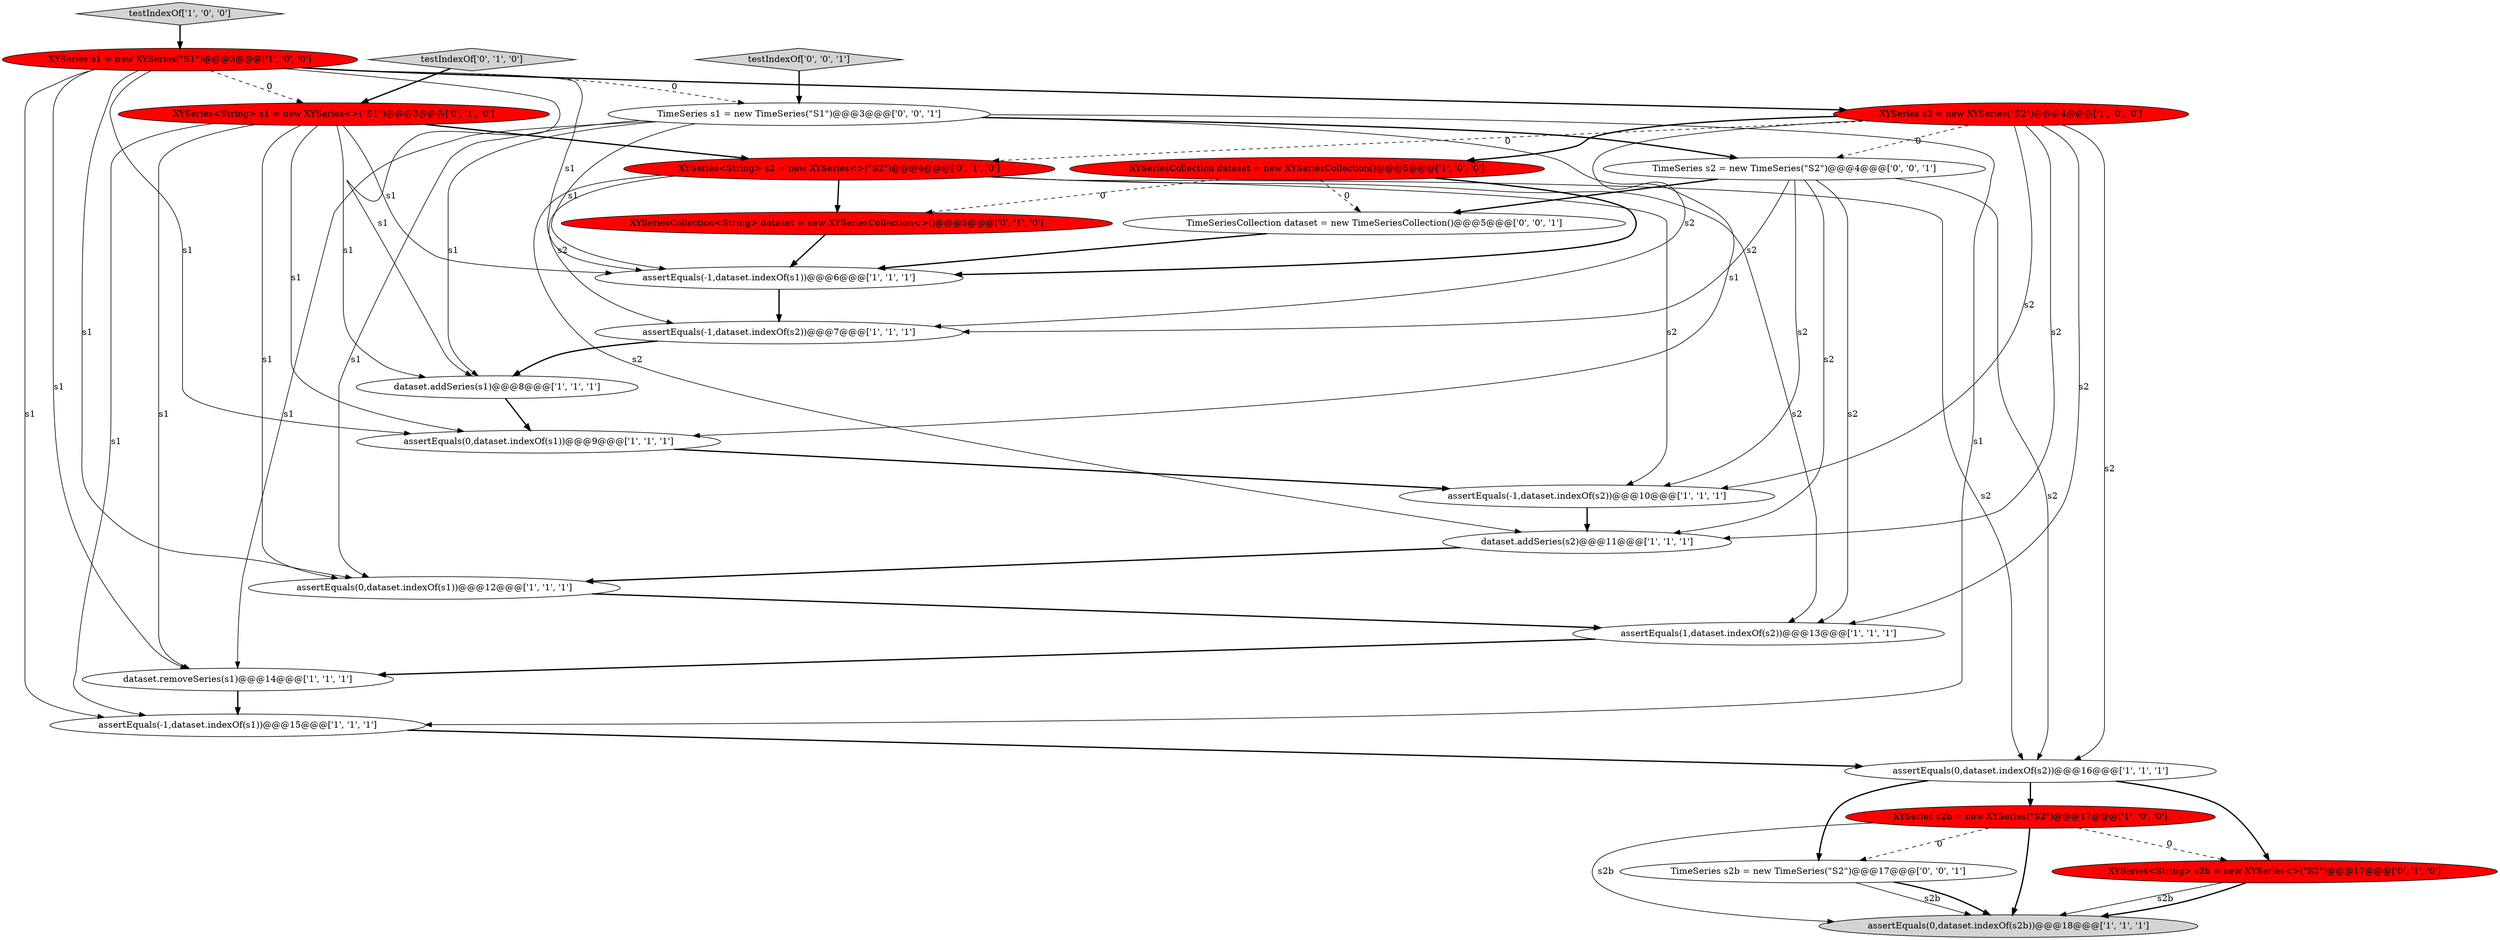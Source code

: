 digraph {
22 [style = filled, label = "TimeSeries s1 = new TimeSeries(\"S1\")@@@3@@@['0', '0', '1']", fillcolor = white, shape = ellipse image = "AAA0AAABBB3BBB"];
13 [style = filled, label = "assertEquals(0,dataset.indexOf(s2b))@@@18@@@['1', '1', '1']", fillcolor = lightgray, shape = ellipse image = "AAA0AAABBB1BBB"];
1 [style = filled, label = "XYSeries s2b = new XYSeries(\"S2\")@@@17@@@['1', '0', '0']", fillcolor = red, shape = ellipse image = "AAA1AAABBB1BBB"];
18 [style = filled, label = "XYSeries<String> s1 = new XYSeries<>(\"S1\")@@@3@@@['0', '1', '0']", fillcolor = red, shape = ellipse image = "AAA1AAABBB2BBB"];
9 [style = filled, label = "assertEquals(0,dataset.indexOf(s1))@@@9@@@['1', '1', '1']", fillcolor = white, shape = ellipse image = "AAA0AAABBB1BBB"];
11 [style = filled, label = "assertEquals(-1,dataset.indexOf(s2))@@@10@@@['1', '1', '1']", fillcolor = white, shape = ellipse image = "AAA0AAABBB1BBB"];
23 [style = filled, label = "TimeSeries s2b = new TimeSeries(\"S2\")@@@17@@@['0', '0', '1']", fillcolor = white, shape = ellipse image = "AAA0AAABBB3BBB"];
24 [style = filled, label = "TimeSeriesCollection dataset = new TimeSeriesCollection()@@@5@@@['0', '0', '1']", fillcolor = white, shape = ellipse image = "AAA0AAABBB3BBB"];
21 [style = filled, label = "XYSeries<String> s2b = new XYSeries<>(\"S2\")@@@17@@@['0', '1', '0']", fillcolor = red, shape = ellipse image = "AAA1AAABBB2BBB"];
25 [style = filled, label = "testIndexOf['0', '0', '1']", fillcolor = lightgray, shape = diamond image = "AAA0AAABBB3BBB"];
3 [style = filled, label = "assertEquals(1,dataset.indexOf(s2))@@@13@@@['1', '1', '1']", fillcolor = white, shape = ellipse image = "AAA0AAABBB1BBB"];
4 [style = filled, label = "testIndexOf['1', '0', '0']", fillcolor = lightgray, shape = diamond image = "AAA0AAABBB1BBB"];
15 [style = filled, label = "assertEquals(-1,dataset.indexOf(s1))@@@15@@@['1', '1', '1']", fillcolor = white, shape = ellipse image = "AAA0AAABBB1BBB"];
8 [style = filled, label = "dataset.removeSeries(s1)@@@14@@@['1', '1', '1']", fillcolor = white, shape = ellipse image = "AAA0AAABBB1BBB"];
5 [style = filled, label = "dataset.addSeries(s1)@@@8@@@['1', '1', '1']", fillcolor = white, shape = ellipse image = "AAA0AAABBB1BBB"];
26 [style = filled, label = "TimeSeries s2 = new TimeSeries(\"S2\")@@@4@@@['0', '0', '1']", fillcolor = white, shape = ellipse image = "AAA0AAABBB3BBB"];
16 [style = filled, label = "XYSeries s1 = new XYSeries(\"S1\")@@@3@@@['1', '0', '0']", fillcolor = red, shape = ellipse image = "AAA1AAABBB1BBB"];
17 [style = filled, label = "testIndexOf['0', '1', '0']", fillcolor = lightgray, shape = diamond image = "AAA0AAABBB2BBB"];
14 [style = filled, label = "XYSeriesCollection dataset = new XYSeriesCollection()@@@5@@@['1', '0', '0']", fillcolor = red, shape = ellipse image = "AAA1AAABBB1BBB"];
2 [style = filled, label = "XYSeries s2 = new XYSeries(\"S2\")@@@4@@@['1', '0', '0']", fillcolor = red, shape = ellipse image = "AAA1AAABBB1BBB"];
10 [style = filled, label = "assertEquals(0,dataset.indexOf(s2))@@@16@@@['1', '1', '1']", fillcolor = white, shape = ellipse image = "AAA0AAABBB1BBB"];
12 [style = filled, label = "dataset.addSeries(s2)@@@11@@@['1', '1', '1']", fillcolor = white, shape = ellipse image = "AAA0AAABBB1BBB"];
7 [style = filled, label = "assertEquals(-1,dataset.indexOf(s1))@@@6@@@['1', '1', '1']", fillcolor = white, shape = ellipse image = "AAA0AAABBB1BBB"];
20 [style = filled, label = "XYSeries<String> s2 = new XYSeries<>(\"S2\")@@@4@@@['0', '1', '0']", fillcolor = red, shape = ellipse image = "AAA1AAABBB2BBB"];
6 [style = filled, label = "assertEquals(0,dataset.indexOf(s1))@@@12@@@['1', '1', '1']", fillcolor = white, shape = ellipse image = "AAA0AAABBB1BBB"];
0 [style = filled, label = "assertEquals(-1,dataset.indexOf(s2))@@@7@@@['1', '1', '1']", fillcolor = white, shape = ellipse image = "AAA0AAABBB1BBB"];
19 [style = filled, label = "XYSeriesCollection<String> dataset = new XYSeriesCollection<>()@@@5@@@['0', '1', '0']", fillcolor = red, shape = ellipse image = "AAA1AAABBB2BBB"];
14->24 [style = dashed, label="0"];
22->26 [style = bold, label=""];
6->3 [style = bold, label=""];
16->22 [style = dashed, label="0"];
26->0 [style = solid, label="s2"];
15->10 [style = bold, label=""];
16->15 [style = solid, label="s1"];
20->11 [style = solid, label="s2"];
16->5 [style = solid, label="s1"];
2->20 [style = dashed, label="0"];
8->15 [style = bold, label=""];
9->11 [style = bold, label=""];
22->15 [style = solid, label="s1"];
5->9 [style = bold, label=""];
25->22 [style = bold, label=""];
26->12 [style = solid, label="s2"];
22->6 [style = solid, label="s1"];
2->3 [style = solid, label="s2"];
18->9 [style = solid, label="s1"];
18->8 [style = solid, label="s1"];
2->12 [style = solid, label="s2"];
7->0 [style = bold, label=""];
11->12 [style = bold, label=""];
20->12 [style = solid, label="s2"];
10->21 [style = bold, label=""];
16->8 [style = solid, label="s1"];
1->21 [style = dashed, label="0"];
16->2 [style = bold, label=""];
26->10 [style = solid, label="s2"];
26->24 [style = bold, label=""];
12->6 [style = bold, label=""];
16->7 [style = solid, label="s1"];
2->10 [style = solid, label="s2"];
1->13 [style = bold, label=""];
22->5 [style = solid, label="s1"];
16->18 [style = dashed, label="0"];
14->7 [style = bold, label=""];
21->13 [style = solid, label="s2b"];
18->5 [style = solid, label="s1"];
18->6 [style = solid, label="s1"];
20->0 [style = solid, label="s2"];
20->3 [style = solid, label="s2"];
18->20 [style = bold, label=""];
22->7 [style = solid, label="s1"];
23->13 [style = solid, label="s2b"];
18->7 [style = solid, label="s1"];
1->13 [style = solid, label="s2b"];
20->10 [style = solid, label="s2"];
16->6 [style = solid, label="s1"];
22->9 [style = solid, label="s1"];
23->13 [style = bold, label=""];
10->23 [style = bold, label=""];
16->9 [style = solid, label="s1"];
26->3 [style = solid, label="s2"];
3->8 [style = bold, label=""];
17->18 [style = bold, label=""];
2->14 [style = bold, label=""];
22->8 [style = solid, label="s1"];
26->11 [style = solid, label="s2"];
2->11 [style = solid, label="s2"];
18->15 [style = solid, label="s1"];
14->19 [style = dashed, label="0"];
2->0 [style = solid, label="s2"];
2->26 [style = dashed, label="0"];
20->19 [style = bold, label=""];
10->1 [style = bold, label=""];
24->7 [style = bold, label=""];
1->23 [style = dashed, label="0"];
19->7 [style = bold, label=""];
0->5 [style = bold, label=""];
4->16 [style = bold, label=""];
21->13 [style = bold, label=""];
}
